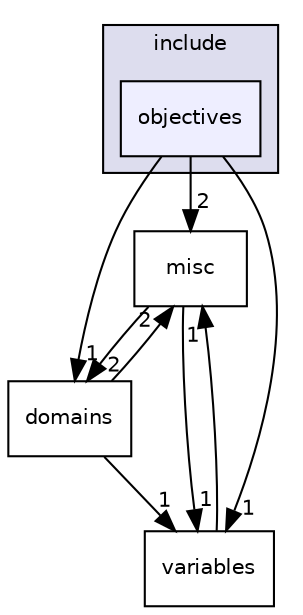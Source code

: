 digraph "include/objectives" {
  compound=true
  node [ fontsize="10", fontname="Helvetica"];
  edge [ labelfontsize="10", labelfontname="Helvetica"];
  subgraph clusterdir_d44c64559bbebec7f509842c48db8b23 {
    graph [ bgcolor="#ddddee", pencolor="black", label="include" fontname="Helvetica", fontsize="10", URL="dir_d44c64559bbebec7f509842c48db8b23.html"]
  dir_79fea8e6196ac714da00e920f76611c2 [shape=box, label="objectives", style="filled", fillcolor="#eeeeff", pencolor="black", URL="dir_79fea8e6196ac714da00e920f76611c2.html"];
  }
  dir_27118ad956692b96871ee35aadc6976a [shape=box label="misc" URL="dir_27118ad956692b96871ee35aadc6976a.html"];
  dir_88b3ee581d7fd8a04cd28e3831c6c890 [shape=box label="domains" URL="dir_88b3ee581d7fd8a04cd28e3831c6c890.html"];
  dir_ead72e6a73c54f9e231e4ea6dcf5032a [shape=box label="variables" URL="dir_ead72e6a73c54f9e231e4ea6dcf5032a.html"];
  dir_79fea8e6196ac714da00e920f76611c2->dir_27118ad956692b96871ee35aadc6976a [headlabel="2", labeldistance=1.5 headhref="dir_000004_000003.html"];
  dir_79fea8e6196ac714da00e920f76611c2->dir_88b3ee581d7fd8a04cd28e3831c6c890 [headlabel="1", labeldistance=1.5 headhref="dir_000004_000002.html"];
  dir_79fea8e6196ac714da00e920f76611c2->dir_ead72e6a73c54f9e231e4ea6dcf5032a [headlabel="1", labeldistance=1.5 headhref="dir_000004_000005.html"];
  dir_27118ad956692b96871ee35aadc6976a->dir_88b3ee581d7fd8a04cd28e3831c6c890 [headlabel="2", labeldistance=1.5 headhref="dir_000003_000002.html"];
  dir_27118ad956692b96871ee35aadc6976a->dir_ead72e6a73c54f9e231e4ea6dcf5032a [headlabel="1", labeldistance=1.5 headhref="dir_000003_000005.html"];
  dir_88b3ee581d7fd8a04cd28e3831c6c890->dir_27118ad956692b96871ee35aadc6976a [headlabel="2", labeldistance=1.5 headhref="dir_000002_000003.html"];
  dir_88b3ee581d7fd8a04cd28e3831c6c890->dir_ead72e6a73c54f9e231e4ea6dcf5032a [headlabel="1", labeldistance=1.5 headhref="dir_000002_000005.html"];
  dir_ead72e6a73c54f9e231e4ea6dcf5032a->dir_27118ad956692b96871ee35aadc6976a [headlabel="1", labeldistance=1.5 headhref="dir_000005_000003.html"];
}
